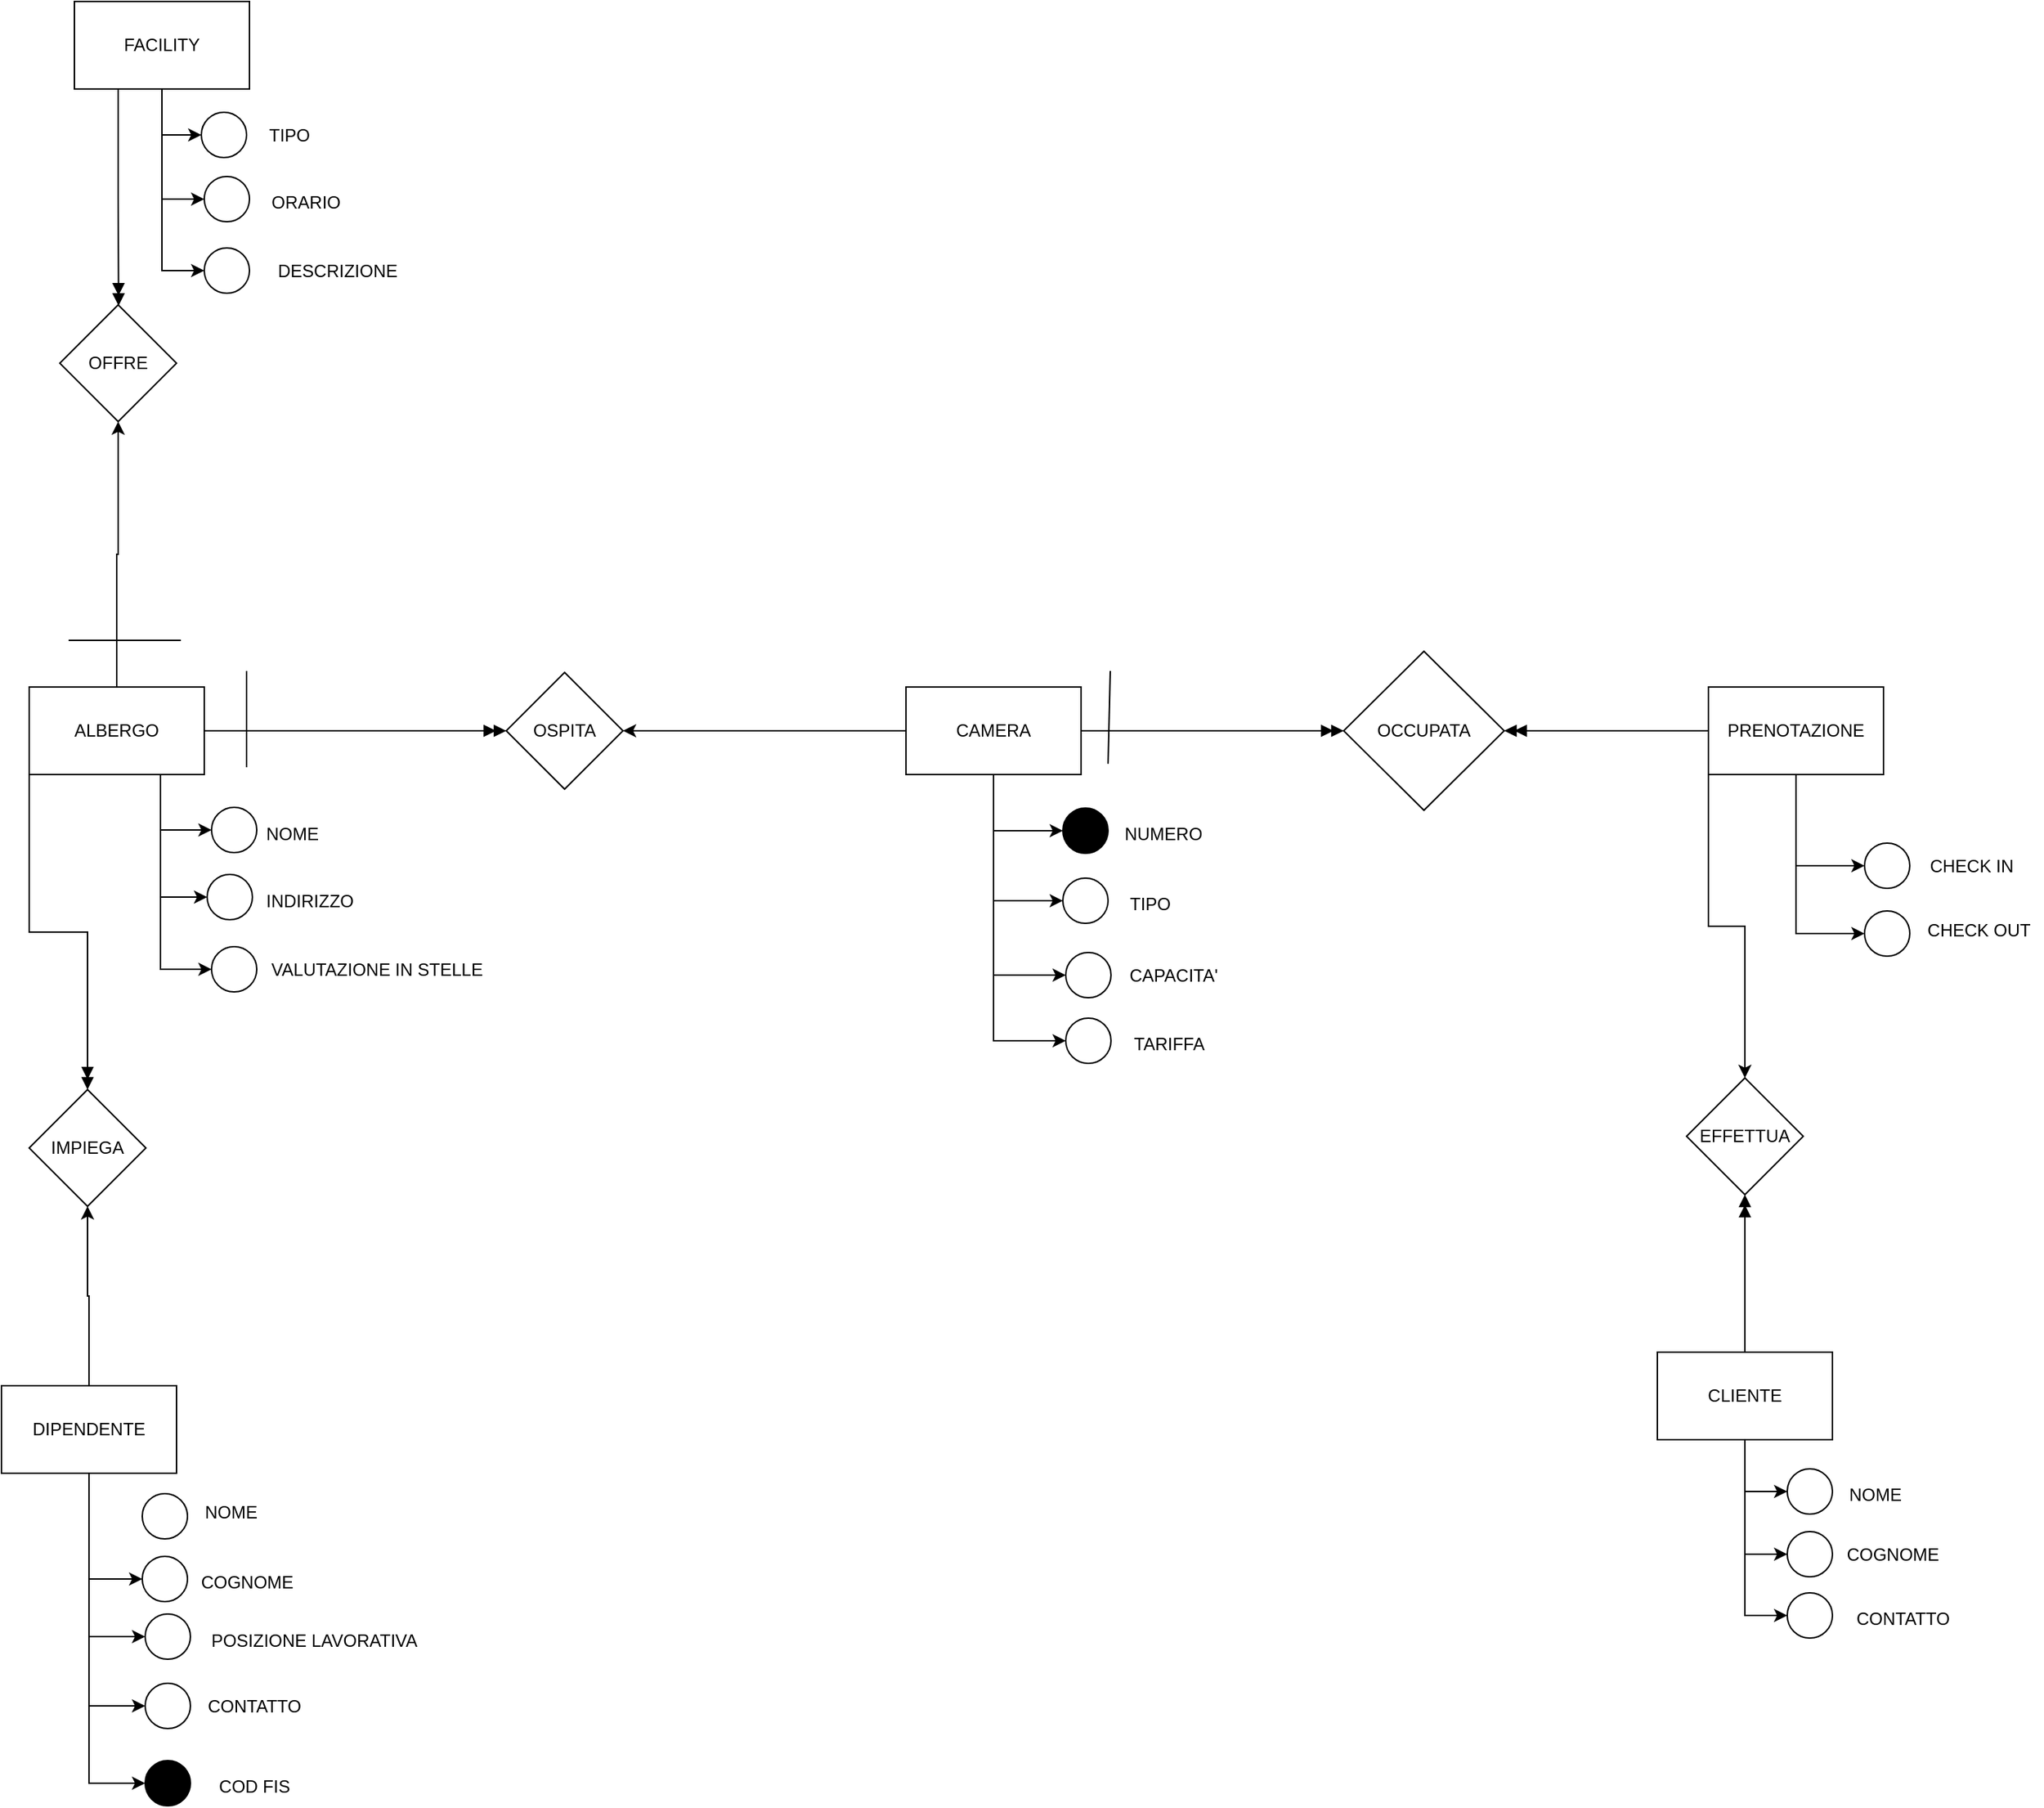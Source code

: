 <mxfile version="24.0.4" type="device">
  <diagram name="Pagina-1" id="SwbJSot_eBgwaoW9NX9d">
    <mxGraphModel dx="1900" dy="1299" grid="0" gridSize="10" guides="1" tooltips="1" connect="1" arrows="1" fold="1" page="0" pageScale="1" pageWidth="827" pageHeight="1169" math="0" shadow="0">
      <root>
        <mxCell id="0" />
        <mxCell id="1" parent="0" />
        <mxCell id="nbVy3xhGEvrq90fyBx6j-9" style="edgeStyle=orthogonalEdgeStyle;rounded=0;orthogonalLoop=1;jettySize=auto;html=1;entryX=0;entryY=0.5;entryDx=0;entryDy=0;exitX=0.75;exitY=1;exitDx=0;exitDy=0;" edge="1" parent="1" source="nbVy3xhGEvrq90fyBx6j-1" target="nbVy3xhGEvrq90fyBx6j-2">
          <mxGeometry relative="1" as="geometry" />
        </mxCell>
        <mxCell id="nbVy3xhGEvrq90fyBx6j-11" style="edgeStyle=orthogonalEdgeStyle;rounded=0;orthogonalLoop=1;jettySize=auto;html=1;exitX=0.75;exitY=1;exitDx=0;exitDy=0;entryX=0;entryY=0.5;entryDx=0;entryDy=0;" edge="1" parent="1" source="nbVy3xhGEvrq90fyBx6j-1" target="nbVy3xhGEvrq90fyBx6j-5">
          <mxGeometry relative="1" as="geometry" />
        </mxCell>
        <mxCell id="nbVy3xhGEvrq90fyBx6j-13" style="edgeStyle=orthogonalEdgeStyle;rounded=0;orthogonalLoop=1;jettySize=auto;html=1;exitX=0.75;exitY=1;exitDx=0;exitDy=0;entryX=0;entryY=0.5;entryDx=0;entryDy=0;" edge="1" parent="1" source="nbVy3xhGEvrq90fyBx6j-1" target="nbVy3xhGEvrq90fyBx6j-7">
          <mxGeometry relative="1" as="geometry" />
        </mxCell>
        <mxCell id="nbVy3xhGEvrq90fyBx6j-85" style="edgeStyle=orthogonalEdgeStyle;rounded=0;orthogonalLoop=1;jettySize=auto;html=1;exitX=0.5;exitY=0;exitDx=0;exitDy=0;entryX=0.5;entryY=1;entryDx=0;entryDy=0;" edge="1" parent="1" source="nbVy3xhGEvrq90fyBx6j-1" target="nbVy3xhGEvrq90fyBx6j-81">
          <mxGeometry relative="1" as="geometry" />
        </mxCell>
        <mxCell id="nbVy3xhGEvrq90fyBx6j-92" style="edgeStyle=orthogonalEdgeStyle;rounded=0;orthogonalLoop=1;jettySize=auto;html=1;entryX=0;entryY=0.5;entryDx=0;entryDy=0;endArrow=doubleBlock;endFill=1;" edge="1" parent="1" source="nbVy3xhGEvrq90fyBx6j-1" target="nbVy3xhGEvrq90fyBx6j-87">
          <mxGeometry relative="1" as="geometry" />
        </mxCell>
        <mxCell id="nbVy3xhGEvrq90fyBx6j-110" style="edgeStyle=orthogonalEdgeStyle;rounded=0;orthogonalLoop=1;jettySize=auto;html=1;exitX=0;exitY=1;exitDx=0;exitDy=0;entryX=0.5;entryY=0;entryDx=0;entryDy=0;endArrow=doubleBlock;endFill=1;" edge="1" parent="1" source="nbVy3xhGEvrq90fyBx6j-1" target="nbVy3xhGEvrq90fyBx6j-106">
          <mxGeometry relative="1" as="geometry" />
        </mxCell>
        <mxCell id="nbVy3xhGEvrq90fyBx6j-1" value="ALBERGO" style="rounded=0;whiteSpace=wrap;html=1;" vertex="1" parent="1">
          <mxGeometry x="-81" y="171" width="120" height="60" as="geometry" />
        </mxCell>
        <mxCell id="nbVy3xhGEvrq90fyBx6j-2" value="" style="ellipse;whiteSpace=wrap;html=1;aspect=fixed;" vertex="1" parent="1">
          <mxGeometry x="44" y="253.5" width="31" height="31" as="geometry" />
        </mxCell>
        <mxCell id="nbVy3xhGEvrq90fyBx6j-3" value="NOME" style="text;html=1;align=center;verticalAlign=middle;resizable=0;points=[];autosize=1;strokeColor=none;fillColor=none;" vertex="1" parent="1">
          <mxGeometry x="72" y="258.5" width="54" height="26" as="geometry" />
        </mxCell>
        <mxCell id="nbVy3xhGEvrq90fyBx6j-5" value="" style="ellipse;whiteSpace=wrap;html=1;aspect=fixed;fillColor=#FFFFFF;" vertex="1" parent="1">
          <mxGeometry x="41" y="299.5" width="31" height="31" as="geometry" />
        </mxCell>
        <mxCell id="nbVy3xhGEvrq90fyBx6j-6" value="INDIRIZZO" style="text;html=1;align=center;verticalAlign=middle;resizable=0;points=[];autosize=1;strokeColor=none;fillColor=none;" vertex="1" parent="1">
          <mxGeometry x="72" y="304.5" width="78" height="26" as="geometry" />
        </mxCell>
        <mxCell id="nbVy3xhGEvrq90fyBx6j-7" value="" style="ellipse;whiteSpace=wrap;html=1;aspect=fixed;" vertex="1" parent="1">
          <mxGeometry x="44" y="349" width="31" height="31" as="geometry" />
        </mxCell>
        <mxCell id="nbVy3xhGEvrq90fyBx6j-8" value="VALUTAZIONE IN STELLE" style="text;html=1;align=center;verticalAlign=middle;resizable=0;points=[];autosize=1;strokeColor=none;fillColor=none;" vertex="1" parent="1">
          <mxGeometry x="75" y="351.5" width="163" height="26" as="geometry" />
        </mxCell>
        <mxCell id="nbVy3xhGEvrq90fyBx6j-29" style="edgeStyle=orthogonalEdgeStyle;rounded=0;orthogonalLoop=1;jettySize=auto;html=1;exitX=0.5;exitY=1;exitDx=0;exitDy=0;entryX=0;entryY=0.5;entryDx=0;entryDy=0;" edge="1" parent="1" source="nbVy3xhGEvrq90fyBx6j-14" target="nbVy3xhGEvrq90fyBx6j-16">
          <mxGeometry relative="1" as="geometry" />
        </mxCell>
        <mxCell id="nbVy3xhGEvrq90fyBx6j-30" style="edgeStyle=orthogonalEdgeStyle;rounded=0;orthogonalLoop=1;jettySize=auto;html=1;entryX=0;entryY=0.5;entryDx=0;entryDy=0;" edge="1" parent="1" source="nbVy3xhGEvrq90fyBx6j-14" target="nbVy3xhGEvrq90fyBx6j-18">
          <mxGeometry relative="1" as="geometry" />
        </mxCell>
        <mxCell id="nbVy3xhGEvrq90fyBx6j-32" style="edgeStyle=orthogonalEdgeStyle;rounded=0;orthogonalLoop=1;jettySize=auto;html=1;exitX=0.5;exitY=1;exitDx=0;exitDy=0;entryX=0;entryY=0.5;entryDx=0;entryDy=0;" edge="1" parent="1" source="nbVy3xhGEvrq90fyBx6j-14" target="nbVy3xhGEvrq90fyBx6j-20">
          <mxGeometry relative="1" as="geometry" />
        </mxCell>
        <mxCell id="nbVy3xhGEvrq90fyBx6j-33" style="edgeStyle=orthogonalEdgeStyle;rounded=0;orthogonalLoop=1;jettySize=auto;html=1;exitX=0.5;exitY=1;exitDx=0;exitDy=0;entryX=0;entryY=0.5;entryDx=0;entryDy=0;" edge="1" parent="1" source="nbVy3xhGEvrq90fyBx6j-14" target="nbVy3xhGEvrq90fyBx6j-25">
          <mxGeometry relative="1" as="geometry" />
        </mxCell>
        <mxCell id="nbVy3xhGEvrq90fyBx6j-93" style="edgeStyle=orthogonalEdgeStyle;rounded=0;orthogonalLoop=1;jettySize=auto;html=1;exitX=0;exitY=0.5;exitDx=0;exitDy=0;entryX=1;entryY=0.5;entryDx=0;entryDy=0;" edge="1" parent="1" source="nbVy3xhGEvrq90fyBx6j-14" target="nbVy3xhGEvrq90fyBx6j-87">
          <mxGeometry relative="1" as="geometry" />
        </mxCell>
        <mxCell id="nbVy3xhGEvrq90fyBx6j-96" style="edgeStyle=orthogonalEdgeStyle;rounded=0;orthogonalLoop=1;jettySize=auto;html=1;exitX=1;exitY=0.5;exitDx=0;exitDy=0;entryX=0;entryY=0.5;entryDx=0;entryDy=0;endArrow=doubleBlock;endFill=1;" edge="1" parent="1" source="nbVy3xhGEvrq90fyBx6j-14" target="nbVy3xhGEvrq90fyBx6j-95">
          <mxGeometry relative="1" as="geometry" />
        </mxCell>
        <mxCell id="nbVy3xhGEvrq90fyBx6j-14" value="CAMERA" style="rounded=0;whiteSpace=wrap;html=1;" vertex="1" parent="1">
          <mxGeometry x="520" y="171" width="120" height="60" as="geometry" />
        </mxCell>
        <mxCell id="nbVy3xhGEvrq90fyBx6j-16" value="" style="ellipse;whiteSpace=wrap;html=1;aspect=fixed;fillColor=#000000;" vertex="1" parent="1">
          <mxGeometry x="627.5" y="254" width="31" height="31" as="geometry" />
        </mxCell>
        <mxCell id="nbVy3xhGEvrq90fyBx6j-17" value="NUMERO" style="text;html=1;align=center;verticalAlign=middle;resizable=0;points=[];autosize=1;strokeColor=none;fillColor=none;" vertex="1" parent="1">
          <mxGeometry x="660.5" y="259" width="71" height="26" as="geometry" />
        </mxCell>
        <mxCell id="nbVy3xhGEvrq90fyBx6j-18" value="" style="ellipse;whiteSpace=wrap;html=1;aspect=fixed;" vertex="1" parent="1">
          <mxGeometry x="627.5" y="302" width="31" height="31" as="geometry" />
        </mxCell>
        <mxCell id="nbVy3xhGEvrq90fyBx6j-19" value="TIPO" style="text;html=1;align=center;verticalAlign=middle;resizable=0;points=[];autosize=1;strokeColor=none;fillColor=none;" vertex="1" parent="1">
          <mxGeometry x="663.5" y="307" width="46" height="26" as="geometry" />
        </mxCell>
        <mxCell id="nbVy3xhGEvrq90fyBx6j-20" value="" style="ellipse;whiteSpace=wrap;html=1;aspect=fixed;" vertex="1" parent="1">
          <mxGeometry x="629.5" y="353" width="31" height="31" as="geometry" />
        </mxCell>
        <mxCell id="nbVy3xhGEvrq90fyBx6j-23" value="CAPACITA&#39;" style="text;html=1;align=center;verticalAlign=middle;resizable=0;points=[];autosize=1;strokeColor=none;fillColor=none;" vertex="1" parent="1">
          <mxGeometry x="663.5" y="355.5" width="79" height="26" as="geometry" />
        </mxCell>
        <mxCell id="nbVy3xhGEvrq90fyBx6j-25" value="" style="ellipse;whiteSpace=wrap;html=1;aspect=fixed;" vertex="1" parent="1">
          <mxGeometry x="629.5" y="398" width="31" height="31" as="geometry" />
        </mxCell>
        <mxCell id="nbVy3xhGEvrq90fyBx6j-27" value="TARIFFA" style="text;html=1;align=center;verticalAlign=middle;resizable=0;points=[];autosize=1;strokeColor=none;fillColor=none;" vertex="1" parent="1">
          <mxGeometry x="666.5" y="403" width="66" height="26" as="geometry" />
        </mxCell>
        <mxCell id="nbVy3xhGEvrq90fyBx6j-48" style="edgeStyle=orthogonalEdgeStyle;rounded=0;orthogonalLoop=1;jettySize=auto;html=1;exitX=0.5;exitY=1;exitDx=0;exitDy=0;entryX=0;entryY=0.5;entryDx=0;entryDy=0;" edge="1" parent="1" source="nbVy3xhGEvrq90fyBx6j-34" target="nbVy3xhGEvrq90fyBx6j-35">
          <mxGeometry relative="1" as="geometry" />
        </mxCell>
        <mxCell id="nbVy3xhGEvrq90fyBx6j-49" style="edgeStyle=orthogonalEdgeStyle;rounded=0;orthogonalLoop=1;jettySize=auto;html=1;exitX=0.5;exitY=1;exitDx=0;exitDy=0;entryX=0;entryY=0.5;entryDx=0;entryDy=0;" edge="1" parent="1" source="nbVy3xhGEvrq90fyBx6j-34" target="nbVy3xhGEvrq90fyBx6j-37">
          <mxGeometry relative="1" as="geometry" />
        </mxCell>
        <mxCell id="nbVy3xhGEvrq90fyBx6j-50" style="edgeStyle=orthogonalEdgeStyle;rounded=0;orthogonalLoop=1;jettySize=auto;html=1;exitX=0.5;exitY=1;exitDx=0;exitDy=0;entryX=0;entryY=0.5;entryDx=0;entryDy=0;" edge="1" parent="1" source="nbVy3xhGEvrq90fyBx6j-34" target="nbVy3xhGEvrq90fyBx6j-39">
          <mxGeometry relative="1" as="geometry" />
        </mxCell>
        <mxCell id="nbVy3xhGEvrq90fyBx6j-101" style="edgeStyle=orthogonalEdgeStyle;rounded=0;orthogonalLoop=1;jettySize=auto;html=1;exitX=0.5;exitY=0;exitDx=0;exitDy=0;entryX=0.5;entryY=1;entryDx=0;entryDy=0;endArrow=doubleBlock;endFill=1;" edge="1" parent="1" source="nbVy3xhGEvrq90fyBx6j-34" target="nbVy3xhGEvrq90fyBx6j-99">
          <mxGeometry relative="1" as="geometry" />
        </mxCell>
        <mxCell id="nbVy3xhGEvrq90fyBx6j-34" value="CLIENTE" style="rounded=0;whiteSpace=wrap;html=1;" vertex="1" parent="1">
          <mxGeometry x="1035" y="627" width="120" height="60" as="geometry" />
        </mxCell>
        <mxCell id="nbVy3xhGEvrq90fyBx6j-35" value="" style="ellipse;whiteSpace=wrap;html=1;aspect=fixed;" vertex="1" parent="1">
          <mxGeometry x="1124" y="707" width="31" height="31" as="geometry" />
        </mxCell>
        <mxCell id="nbVy3xhGEvrq90fyBx6j-36" value="NOME" style="text;html=1;align=center;verticalAlign=middle;resizable=0;points=[];autosize=1;strokeColor=none;fillColor=none;" vertex="1" parent="1">
          <mxGeometry x="1157" y="712" width="54" height="26" as="geometry" />
        </mxCell>
        <mxCell id="nbVy3xhGEvrq90fyBx6j-37" value="" style="ellipse;whiteSpace=wrap;html=1;aspect=fixed;" vertex="1" parent="1">
          <mxGeometry x="1124" y="750" width="31" height="31" as="geometry" />
        </mxCell>
        <mxCell id="nbVy3xhGEvrq90fyBx6j-38" value="COGNOME" style="text;html=1;align=center;verticalAlign=middle;resizable=0;points=[];autosize=1;strokeColor=none;fillColor=none;" vertex="1" parent="1">
          <mxGeometry x="1155" y="752.5" width="81" height="26" as="geometry" />
        </mxCell>
        <mxCell id="nbVy3xhGEvrq90fyBx6j-39" value="" style="ellipse;whiteSpace=wrap;html=1;aspect=fixed;" vertex="1" parent="1">
          <mxGeometry x="1124" y="792" width="31" height="31" as="geometry" />
        </mxCell>
        <mxCell id="nbVy3xhGEvrq90fyBx6j-41" value="CONTATTO" style="text;html=1;align=center;verticalAlign=middle;resizable=0;points=[];autosize=1;strokeColor=none;fillColor=none;" vertex="1" parent="1">
          <mxGeometry x="1162" y="797" width="82" height="26" as="geometry" />
        </mxCell>
        <mxCell id="nbVy3xhGEvrq90fyBx6j-64" style="edgeStyle=orthogonalEdgeStyle;rounded=0;orthogonalLoop=1;jettySize=auto;html=1;exitX=0.5;exitY=1;exitDx=0;exitDy=0;entryX=0;entryY=0.5;entryDx=0;entryDy=0;" edge="1" parent="1" source="nbVy3xhGEvrq90fyBx6j-53" target="nbVy3xhGEvrq90fyBx6j-56">
          <mxGeometry relative="1" as="geometry" />
        </mxCell>
        <mxCell id="nbVy3xhGEvrq90fyBx6j-65" style="edgeStyle=orthogonalEdgeStyle;rounded=0;orthogonalLoop=1;jettySize=auto;html=1;exitX=0.5;exitY=1;exitDx=0;exitDy=0;entryX=0;entryY=0.5;entryDx=0;entryDy=0;" edge="1" parent="1" source="nbVy3xhGEvrq90fyBx6j-53" target="nbVy3xhGEvrq90fyBx6j-59">
          <mxGeometry relative="1" as="geometry" />
        </mxCell>
        <mxCell id="nbVy3xhGEvrq90fyBx6j-66" style="edgeStyle=orthogonalEdgeStyle;rounded=0;orthogonalLoop=1;jettySize=auto;html=1;exitX=0.5;exitY=1;exitDx=0;exitDy=0;entryX=0;entryY=0.5;entryDx=0;entryDy=0;" edge="1" parent="1" source="nbVy3xhGEvrq90fyBx6j-53" target="nbVy3xhGEvrq90fyBx6j-61">
          <mxGeometry relative="1" as="geometry" />
        </mxCell>
        <mxCell id="nbVy3xhGEvrq90fyBx6j-109" style="edgeStyle=orthogonalEdgeStyle;rounded=0;orthogonalLoop=1;jettySize=auto;html=1;exitX=0.5;exitY=0;exitDx=0;exitDy=0;entryX=0.5;entryY=1;entryDx=0;entryDy=0;" edge="1" parent="1" source="nbVy3xhGEvrq90fyBx6j-53" target="nbVy3xhGEvrq90fyBx6j-106">
          <mxGeometry relative="1" as="geometry" />
        </mxCell>
        <mxCell id="nbVy3xhGEvrq90fyBx6j-114" style="edgeStyle=orthogonalEdgeStyle;rounded=0;orthogonalLoop=1;jettySize=auto;html=1;exitX=0.5;exitY=1;exitDx=0;exitDy=0;entryX=0;entryY=0.5;entryDx=0;entryDy=0;" edge="1" parent="1" source="nbVy3xhGEvrq90fyBx6j-53" target="nbVy3xhGEvrq90fyBx6j-112">
          <mxGeometry relative="1" as="geometry" />
        </mxCell>
        <mxCell id="nbVy3xhGEvrq90fyBx6j-53" value="DIPENDENTE" style="rounded=0;whiteSpace=wrap;html=1;" vertex="1" parent="1">
          <mxGeometry x="-100" y="650" width="120" height="60" as="geometry" />
        </mxCell>
        <mxCell id="nbVy3xhGEvrq90fyBx6j-54" value="" style="ellipse;whiteSpace=wrap;html=1;aspect=fixed;" vertex="1" parent="1">
          <mxGeometry x="-3.5" y="724" width="31" height="31" as="geometry" />
        </mxCell>
        <mxCell id="nbVy3xhGEvrq90fyBx6j-55" value="NOME" style="text;html=1;align=center;verticalAlign=middle;resizable=0;points=[];autosize=1;strokeColor=none;fillColor=none;" vertex="1" parent="1">
          <mxGeometry x="29.5" y="724" width="54" height="26" as="geometry" />
        </mxCell>
        <mxCell id="nbVy3xhGEvrq90fyBx6j-56" value="" style="ellipse;whiteSpace=wrap;html=1;aspect=fixed;" vertex="1" parent="1">
          <mxGeometry x="-3.5" y="767" width="31" height="31" as="geometry" />
        </mxCell>
        <mxCell id="nbVy3xhGEvrq90fyBx6j-58" value="COGNOME" style="text;html=1;align=center;verticalAlign=middle;resizable=0;points=[];autosize=1;strokeColor=none;fillColor=none;" vertex="1" parent="1">
          <mxGeometry x="27.5" y="772" width="81" height="26" as="geometry" />
        </mxCell>
        <mxCell id="nbVy3xhGEvrq90fyBx6j-59" value="" style="ellipse;whiteSpace=wrap;html=1;aspect=fixed;" vertex="1" parent="1">
          <mxGeometry x="-1.5" y="806.5" width="31" height="31" as="geometry" />
        </mxCell>
        <mxCell id="nbVy3xhGEvrq90fyBx6j-60" value="POSIZIONE LAVORATIVA" style="text;html=1;align=center;verticalAlign=middle;resizable=0;points=[];autosize=1;strokeColor=none;fillColor=none;" vertex="1" parent="1">
          <mxGeometry x="34.5" y="811.5" width="159" height="26" as="geometry" />
        </mxCell>
        <mxCell id="nbVy3xhGEvrq90fyBx6j-61" value="" style="ellipse;whiteSpace=wrap;html=1;aspect=fixed;" vertex="1" parent="1">
          <mxGeometry x="-1.5" y="854" width="31" height="31" as="geometry" />
        </mxCell>
        <mxCell id="nbVy3xhGEvrq90fyBx6j-62" value="CONTATTO" style="text;html=1;align=center;verticalAlign=middle;resizable=0;points=[];autosize=1;strokeColor=none;fillColor=none;" vertex="1" parent="1">
          <mxGeometry x="31.5" y="856.5" width="82" height="26" as="geometry" />
        </mxCell>
        <mxCell id="nbVy3xhGEvrq90fyBx6j-72" style="edgeStyle=orthogonalEdgeStyle;rounded=0;orthogonalLoop=1;jettySize=auto;html=1;exitX=0.5;exitY=1;exitDx=0;exitDy=0;entryX=0;entryY=0.5;entryDx=0;entryDy=0;" edge="1" parent="1" source="nbVy3xhGEvrq90fyBx6j-67" target="nbVy3xhGEvrq90fyBx6j-68">
          <mxGeometry relative="1" as="geometry" />
        </mxCell>
        <mxCell id="nbVy3xhGEvrq90fyBx6j-73" style="edgeStyle=orthogonalEdgeStyle;rounded=0;orthogonalLoop=1;jettySize=auto;html=1;exitX=0.5;exitY=1;exitDx=0;exitDy=0;entryX=0;entryY=0.5;entryDx=0;entryDy=0;" edge="1" parent="1" source="nbVy3xhGEvrq90fyBx6j-67" target="nbVy3xhGEvrq90fyBx6j-70">
          <mxGeometry relative="1" as="geometry" />
        </mxCell>
        <mxCell id="nbVy3xhGEvrq90fyBx6j-84" style="edgeStyle=orthogonalEdgeStyle;rounded=0;orthogonalLoop=1;jettySize=auto;html=1;exitX=0.25;exitY=1;exitDx=0;exitDy=0;endArrow=doubleBlock;endFill=1;" edge="1" parent="1" source="nbVy3xhGEvrq90fyBx6j-67">
          <mxGeometry relative="1" as="geometry">
            <mxPoint x="-19.706" y="-90.353" as="targetPoint" />
          </mxGeometry>
        </mxCell>
        <mxCell id="nbVy3xhGEvrq90fyBx6j-119" style="edgeStyle=orthogonalEdgeStyle;rounded=0;orthogonalLoop=1;jettySize=auto;html=1;exitX=0.5;exitY=1;exitDx=0;exitDy=0;entryX=0;entryY=0.5;entryDx=0;entryDy=0;" edge="1" parent="1" source="nbVy3xhGEvrq90fyBx6j-67" target="nbVy3xhGEvrq90fyBx6j-89">
          <mxGeometry relative="1" as="geometry" />
        </mxCell>
        <mxCell id="nbVy3xhGEvrq90fyBx6j-67" value="FACILITY" style="rounded=0;whiteSpace=wrap;html=1;" vertex="1" parent="1">
          <mxGeometry x="-50" y="-299" width="120" height="60" as="geometry" />
        </mxCell>
        <mxCell id="nbVy3xhGEvrq90fyBx6j-68" value="" style="ellipse;whiteSpace=wrap;html=1;aspect=fixed;" vertex="1" parent="1">
          <mxGeometry x="37" y="-223" width="31" height="31" as="geometry" />
        </mxCell>
        <mxCell id="nbVy3xhGEvrq90fyBx6j-69" value="TIPO" style="text;html=1;align=center;verticalAlign=middle;resizable=0;points=[];autosize=1;strokeColor=none;fillColor=none;" vertex="1" parent="1">
          <mxGeometry x="74" y="-220.5" width="46" height="26" as="geometry" />
        </mxCell>
        <mxCell id="nbVy3xhGEvrq90fyBx6j-70" value="" style="ellipse;whiteSpace=wrap;html=1;aspect=fixed;" vertex="1" parent="1">
          <mxGeometry x="39" y="-179" width="31" height="31" as="geometry" />
        </mxCell>
        <mxCell id="nbVy3xhGEvrq90fyBx6j-71" value="ORARIO&amp;nbsp;" style="text;html=1;align=center;verticalAlign=middle;resizable=0;points=[];autosize=1;strokeColor=none;fillColor=none;" vertex="1" parent="1">
          <mxGeometry x="75" y="-174" width="69" height="26" as="geometry" />
        </mxCell>
        <mxCell id="nbVy3xhGEvrq90fyBx6j-79" style="edgeStyle=orthogonalEdgeStyle;rounded=0;orthogonalLoop=1;jettySize=auto;html=1;exitX=0.5;exitY=1;exitDx=0;exitDy=0;entryX=0;entryY=0.5;entryDx=0;entryDy=0;" edge="1" parent="1" source="nbVy3xhGEvrq90fyBx6j-74" target="nbVy3xhGEvrq90fyBx6j-75">
          <mxGeometry relative="1" as="geometry" />
        </mxCell>
        <mxCell id="nbVy3xhGEvrq90fyBx6j-80" style="edgeStyle=orthogonalEdgeStyle;rounded=0;orthogonalLoop=1;jettySize=auto;html=1;exitX=0.5;exitY=1;exitDx=0;exitDy=0;entryX=0;entryY=0.5;entryDx=0;entryDy=0;" edge="1" parent="1" source="nbVy3xhGEvrq90fyBx6j-74" target="nbVy3xhGEvrq90fyBx6j-77">
          <mxGeometry relative="1" as="geometry" />
        </mxCell>
        <mxCell id="nbVy3xhGEvrq90fyBx6j-97" style="edgeStyle=orthogonalEdgeStyle;rounded=0;orthogonalLoop=1;jettySize=auto;html=1;exitX=0;exitY=0.5;exitDx=0;exitDy=0;entryX=1;entryY=0.5;entryDx=0;entryDy=0;endArrow=doubleBlock;endFill=1;" edge="1" parent="1" source="nbVy3xhGEvrq90fyBx6j-74" target="nbVy3xhGEvrq90fyBx6j-95">
          <mxGeometry relative="1" as="geometry" />
        </mxCell>
        <mxCell id="nbVy3xhGEvrq90fyBx6j-104" style="edgeStyle=orthogonalEdgeStyle;rounded=0;orthogonalLoop=1;jettySize=auto;html=1;exitX=0;exitY=1;exitDx=0;exitDy=0;entryX=0.5;entryY=0;entryDx=0;entryDy=0;" edge="1" parent="1" source="nbVy3xhGEvrq90fyBx6j-74" target="nbVy3xhGEvrq90fyBx6j-99">
          <mxGeometry relative="1" as="geometry" />
        </mxCell>
        <mxCell id="nbVy3xhGEvrq90fyBx6j-74" value="PRENOTAZIONE" style="rounded=0;whiteSpace=wrap;html=1;" vertex="1" parent="1">
          <mxGeometry x="1070" y="171" width="120" height="60" as="geometry" />
        </mxCell>
        <mxCell id="nbVy3xhGEvrq90fyBx6j-75" value="" style="ellipse;whiteSpace=wrap;html=1;aspect=fixed;" vertex="1" parent="1">
          <mxGeometry x="1177" y="278" width="31" height="31" as="geometry" />
        </mxCell>
        <mxCell id="nbVy3xhGEvrq90fyBx6j-76" value="CHECK IN" style="text;html=1;align=center;verticalAlign=middle;resizable=0;points=[];autosize=1;strokeColor=none;fillColor=none;" vertex="1" parent="1">
          <mxGeometry x="1212" y="280.5" width="75" height="26" as="geometry" />
        </mxCell>
        <mxCell id="nbVy3xhGEvrq90fyBx6j-77" value="" style="ellipse;whiteSpace=wrap;html=1;aspect=fixed;" vertex="1" parent="1">
          <mxGeometry x="1177" y="324.5" width="31" height="31" as="geometry" />
        </mxCell>
        <mxCell id="nbVy3xhGEvrq90fyBx6j-78" value="CHECK OUT" style="text;html=1;align=center;verticalAlign=middle;resizable=0;points=[];autosize=1;strokeColor=none;fillColor=none;" vertex="1" parent="1">
          <mxGeometry x="1210" y="324.5" width="89" height="26" as="geometry" />
        </mxCell>
        <mxCell id="nbVy3xhGEvrq90fyBx6j-81" value="OFFRE" style="rhombus;whiteSpace=wrap;html=1;" vertex="1" parent="1">
          <mxGeometry x="-60" y="-91" width="80" height="80" as="geometry" />
        </mxCell>
        <mxCell id="nbVy3xhGEvrq90fyBx6j-86" value="" style="endArrow=none;html=1;rounded=0;" edge="1" parent="1">
          <mxGeometry width="50" height="50" relative="1" as="geometry">
            <mxPoint x="-54" y="139" as="sourcePoint" />
            <mxPoint x="23" y="139" as="targetPoint" />
          </mxGeometry>
        </mxCell>
        <mxCell id="nbVy3xhGEvrq90fyBx6j-87" value="OSPITA" style="rhombus;whiteSpace=wrap;html=1;" vertex="1" parent="1">
          <mxGeometry x="246" y="161" width="80" height="80" as="geometry" />
        </mxCell>
        <mxCell id="nbVy3xhGEvrq90fyBx6j-89" value="" style="ellipse;whiteSpace=wrap;html=1;aspect=fixed;" vertex="1" parent="1">
          <mxGeometry x="39" y="-130" width="31" height="31" as="geometry" />
        </mxCell>
        <mxCell id="nbVy3xhGEvrq90fyBx6j-90" value="DESCRIZIONE" style="text;html=1;align=center;verticalAlign=middle;resizable=0;points=[];autosize=1;strokeColor=none;fillColor=none;" vertex="1" parent="1">
          <mxGeometry x="80" y="-127.5" width="100" height="26" as="geometry" />
        </mxCell>
        <mxCell id="nbVy3xhGEvrq90fyBx6j-94" value="" style="endArrow=none;html=1;rounded=0;" edge="1" parent="1">
          <mxGeometry width="50" height="50" relative="1" as="geometry">
            <mxPoint x="68" y="226" as="sourcePoint" />
            <mxPoint x="68" y="160" as="targetPoint" />
          </mxGeometry>
        </mxCell>
        <mxCell id="nbVy3xhGEvrq90fyBx6j-95" value="OCCUPATA" style="rhombus;whiteSpace=wrap;html=1;" vertex="1" parent="1">
          <mxGeometry x="820" y="146.5" width="110" height="109" as="geometry" />
        </mxCell>
        <mxCell id="nbVy3xhGEvrq90fyBx6j-98" value="" style="endArrow=none;html=1;rounded=0;exitX=1.103;exitY=0.776;exitDx=0;exitDy=0;exitPerimeter=0;" edge="1" parent="1">
          <mxGeometry width="50" height="50" relative="1" as="geometry">
            <mxPoint x="658.503" y="223.676" as="sourcePoint" />
            <mxPoint x="660" y="160" as="targetPoint" />
          </mxGeometry>
        </mxCell>
        <mxCell id="nbVy3xhGEvrq90fyBx6j-99" value="EFFETTUA" style="rhombus;whiteSpace=wrap;html=1;" vertex="1" parent="1">
          <mxGeometry x="1055" y="439" width="80" height="80" as="geometry" />
        </mxCell>
        <mxCell id="nbVy3xhGEvrq90fyBx6j-106" value="IMPIEGA" style="rhombus;whiteSpace=wrap;html=1;" vertex="1" parent="1">
          <mxGeometry x="-81" y="447" width="80" height="80" as="geometry" />
        </mxCell>
        <mxCell id="nbVy3xhGEvrq90fyBx6j-112" value="" style="ellipse;whiteSpace=wrap;html=1;aspect=fixed;fillColor=#000000;" vertex="1" parent="1">
          <mxGeometry x="-1.5" y="907" width="31" height="31" as="geometry" />
        </mxCell>
        <mxCell id="nbVy3xhGEvrq90fyBx6j-113" value="COD FIS" style="text;html=1;align=center;verticalAlign=middle;resizable=0;points=[];autosize=1;strokeColor=none;fillColor=none;" vertex="1" parent="1">
          <mxGeometry x="39" y="912" width="67" height="26" as="geometry" />
        </mxCell>
      </root>
    </mxGraphModel>
  </diagram>
</mxfile>
